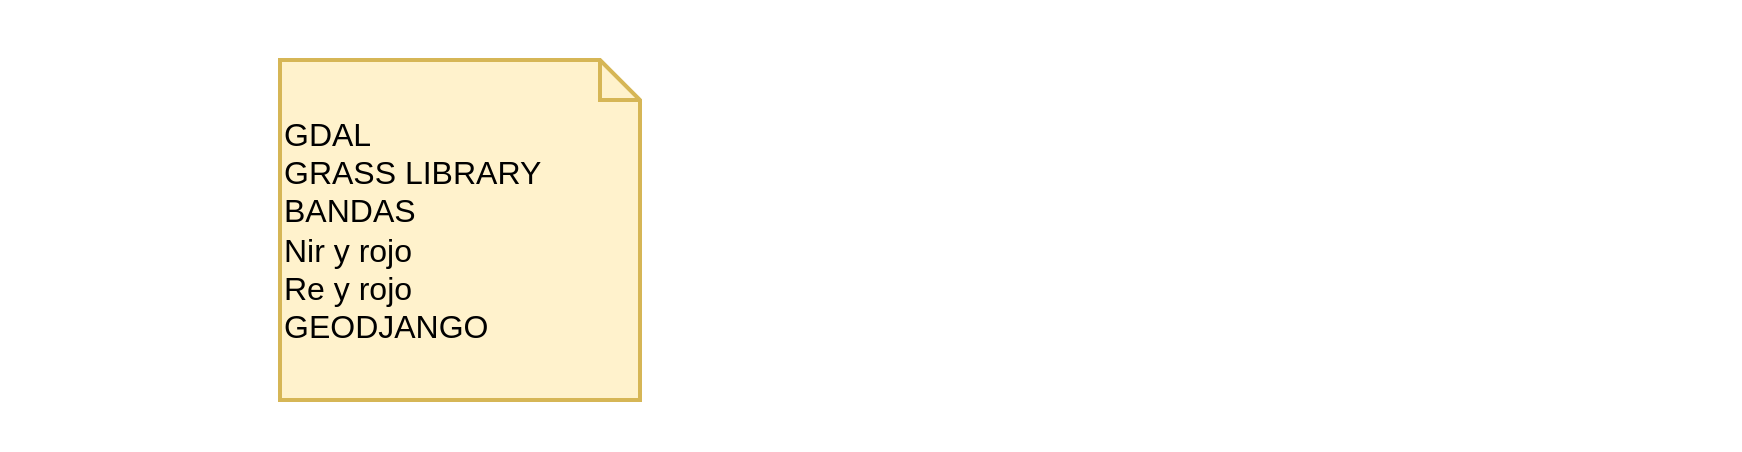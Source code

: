 <mxfile version="13.2.4" type="github" pages="3">
  <diagram id="c6oJV1lJlxx9KPndTJjn" name="Gis">
    <mxGraphModel dx="828" dy="492" grid="1" gridSize="10" guides="1" tooltips="1" connect="1" arrows="1" fold="1" page="1" pageScale="1" pageWidth="827" pageHeight="1169" math="0" shadow="0">
      <root>
        <mxCell id="0" />
        <mxCell id="1" parent="0" />
        <mxCell id="vq889GyKXpYUTjs0COaJ-1" value="" style="shape=image;html=1;verticalAlign=top;verticalLabelPosition=bottom;labelBackgroundColor=#ffffff;imageAspect=0;aspect=fixed;image=https://cdn2.iconfinder.com/data/icons/iconslandgps/PNG/128x128/GIS/Layers.png" parent="1" vertex="1">
          <mxGeometry x="10" y="10" width="128" height="128" as="geometry" />
        </mxCell>
        <mxCell id="cmLZ_VML1wn7hY4zESMu-1" value="&lt;p style=&quot;color: rgb(0 , 0 , 0) ; font-size: medium ; margin: 0px&quot;&gt;GDAL&lt;/p&gt;&lt;p style=&quot;color: rgb(0 , 0 , 0) ; font-size: medium ; margin: 0px&quot;&gt;GRASS LIBRARY&lt;/p&gt;&lt;p style=&quot;color: rgb(0 , 0 , 0) ; font-size: medium ; margin: 0px&quot;&gt;BANDAS&lt;/p&gt;&lt;p style=&quot;color: rgb(0 , 0 , 0) ; font-size: medium ; margin: 0px&quot;&gt;    Nir y rojo&lt;/p&gt;&lt;p style=&quot;color: rgb(0 , 0 , 0) ; font-size: medium ; margin: 0px&quot;&gt;    Re y rojo&lt;/p&gt;&lt;p style=&quot;color: rgb(0 , 0 , 0) ; font-size: medium ; margin: 0px&quot;&gt;GEODJANGO&lt;/p&gt;" style="shape=note;strokeWidth=2;fontSize=14;size=20;whiteSpace=wrap;html=1;fillColor=#fff2cc;strokeColor=#d6b656;fontColor=#666600;align=left;" vertex="1" parent="1">
          <mxGeometry x="150" y="40" width="180" height="170" as="geometry" />
        </mxCell>
        <mxCell id="KiNqj5mlycb1SwO-Mf_I-1" value="" style="shape=image;verticalLabelPosition=bottom;labelBackgroundColor=#ffffff;verticalAlign=top;aspect=fixed;imageAspect=0;image=https://metrohm.blog/wp-content/uploads/2020/02/Electromagnetic-Spectrum.jpg;" vertex="1" parent="1">
          <mxGeometry x="360" y="40" width="520" height="195" as="geometry" />
        </mxCell>
      </root>
    </mxGraphModel>
  </diagram>
  <diagram id="yWmmMeBK83jpTaSedxE8" name="NDVI">
    <mxGraphModel dx="828" dy="492" grid="1" gridSize="10" guides="1" tooltips="1" connect="1" arrows="1" fold="1" page="1" pageScale="1" pageWidth="827" pageHeight="1169" math="0" shadow="0">
      <root>
        <mxCell id="7IifN1_Z7r3oow3OCa9Y-0" />
        <mxCell id="7IifN1_Z7r3oow3OCa9Y-1" parent="7IifN1_Z7r3oow3OCa9Y-0" />
        <mxCell id="7IifN1_Z7r3oow3OCa9Y-2" value="&lt;span style=&quot;color: rgba(0 , 0 , 0 , 0.87) ; font-family: &amp;#34;arial&amp;#34; , , sans-serif ; font-size: 24px ; text-align: left ; background-color: rgb(255 , 255 , 255)&quot;&gt;Índice de vegetación de diferencia normalizada&lt;/span&gt;" style="text;html=1;align=center;verticalAlign=middle;resizable=0;points=[];autosize=1;" parent="7IifN1_Z7r3oow3OCa9Y-1" vertex="1">
          <mxGeometry x="10" y="20" width="520" height="20" as="geometry" />
        </mxCell>
        <mxCell id="7IifN1_Z7r3oow3OCa9Y-3" value="" style="shape=image;verticalLabelPosition=bottom;labelBackgroundColor=#ffffff;verticalAlign=top;aspect=fixed;imageAspect=0;image=https://www.cursosteledeteccion.com/wp-content/uploads/2019/10/ndvi_que_es1.png;" parent="7IifN1_Z7r3oow3OCa9Y-1" vertex="1">
          <mxGeometry x="450" y="90" width="361.9" height="190" as="geometry" />
        </mxCell>
        <mxCell id="7IifN1_Z7r3oow3OCa9Y-4" value="" style="shape=image;verticalLabelPosition=bottom;labelBackgroundColor=#ffffff;verticalAlign=top;aspect=fixed;imageAspect=0;image=https://images.ctfassets.net/go54bjdzbrgi/4hbuMkNNLaea6sGSsaukyw/7a789deeedccf1ee5623d3d1184b7122/Pix4D_Deveron_usecase_NDVI.png;" parent="7IifN1_Z7r3oow3OCa9Y-1" vertex="1">
          <mxGeometry x="20" y="90" width="419" height="428.06" as="geometry" />
        </mxCell>
        <mxCell id="7IifN1_Z7r3oow3OCa9Y-5" value="Formula: NDVI = (NIR-Red)/(NIR+Red)" style="text;html=1;align=center;verticalAlign=middle;resizable=0;points=[];autosize=1;" parent="7IifN1_Z7r3oow3OCa9Y-1" vertex="1">
          <mxGeometry x="15" y="51" width="220" height="20" as="geometry" />
        </mxCell>
        <mxCell id="7IifN1_Z7r3oow3OCa9Y-7" value="Bandas landsat: NIR:5, Red:4" style="text;html=1;align=center;verticalAlign=middle;resizable=0;points=[];autosize=1;" parent="7IifN1_Z7r3oow3OCa9Y-1" vertex="1">
          <mxGeometry x="250" y="51" width="170" height="20" as="geometry" />
        </mxCell>
        <mxCell id="MIdV5UYUBZviqiHACyQS-0" value="" style="shape=image;verticalLabelPosition=bottom;labelBackgroundColor=#ffffff;verticalAlign=top;aspect=fixed;imageAspect=0;image=https://eos.com/wp-content/themes/eos/images/make-an-analyses/ndvi/ndvi_sp.jpg;" vertex="1" parent="7IifN1_Z7r3oow3OCa9Y-1">
          <mxGeometry x="450" y="300" width="380" height="208.27" as="geometry" />
        </mxCell>
      </root>
    </mxGraphModel>
  </diagram>
  <diagram id="ejLN919LEC9eJ7iqA3oW" name="EVI">
    <mxGraphModel dx="828" dy="492" grid="1" gridSize="10" guides="1" tooltips="1" connect="1" arrows="1" fold="1" page="1" pageScale="1" pageWidth="827" pageHeight="1169" math="0" shadow="0">
      <root>
        <mxCell id="2JSpopt0I7U4yRGXGbnB-0" />
        <mxCell id="2JSpopt0I7U4yRGXGbnB-1" parent="2JSpopt0I7U4yRGXGbnB-0" />
        <mxCell id="_RATUDPB6bmf-iQsIOvk-0" value="&lt;span style=&quot;color: rgba(0 , 0 , 0 , 0.87) ; font-family: &amp;#34;arial&amp;#34; , , sans-serif ; font-size: 24px ; text-align: left ; background-color: rgb(255 , 255 , 255)&quot;&gt;Índice de vegetación mejorada&lt;/span&gt;" style="text;html=1;align=center;verticalAlign=middle;resizable=0;points=[];autosize=1;" vertex="1" parent="2JSpopt0I7U4yRGXGbnB-1">
          <mxGeometry x="12" y="20" width="340" height="20" as="geometry" />
        </mxCell>
        <mxCell id="_RATUDPB6bmf-iQsIOvk-2" value="Formula:&amp;nbsp;&lt;span style=&quot;box-sizing: border-box ; font-family: &amp;#34;montserrat&amp;#34; , &amp;#34;arial&amp;#34; , &amp;#34;helvetica&amp;#34; , sans-serif ; background-color: rgb(255 , 255 , 255)&quot;&gt;&lt;font style=&quot;font-size: 12px&quot;&gt;EVI = 2.5 * ( NIR – RED ) / ( NIR + 6.0 * RED – 7.5 * BLUE+ 1.0 )&lt;/font&gt;&lt;/span&gt;" style="text;html=1;align=center;verticalAlign=middle;resizable=0;points=[];autosize=1;" vertex="1" parent="2JSpopt0I7U4yRGXGbnB-1">
          <mxGeometry x="12" y="51" width="410" height="20" as="geometry" />
        </mxCell>
        <mxCell id="_RATUDPB6bmf-iQsIOvk-3" value="Bandas landsat: NIR:5, Red:4, Blue:" style="text;html=1;align=center;verticalAlign=middle;resizable=0;points=[];autosize=1;" vertex="1" parent="2JSpopt0I7U4yRGXGbnB-1">
          <mxGeometry x="422" y="51" width="210" height="20" as="geometry" />
        </mxCell>
      </root>
    </mxGraphModel>
  </diagram>
</mxfile>
